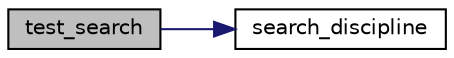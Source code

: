 digraph "test_search"
{
 // LATEX_PDF_SIZE
  edge [fontname="Helvetica",fontsize="10",labelfontname="Helvetica",labelfontsize="10"];
  node [fontname="Helvetica",fontsize="10",shape=record];
  rankdir="LR";
  Node1 [label="test_search",height=0.2,width=0.4,color="black", fillcolor="grey75", style="filled", fontcolor="black",tooltip=" "];
  Node1 -> Node2 [color="midnightblue",fontsize="10",style="solid",fontname="Helvetica"];
  Node2 [label="search_discipline",height=0.2,width=0.4,color="black", fillcolor="white", style="filled",URL="$lib_8c.html#a7e30f3fe57310ad8ce6ec13f0ac62963",tooltip="@function search_discipline"];
}
